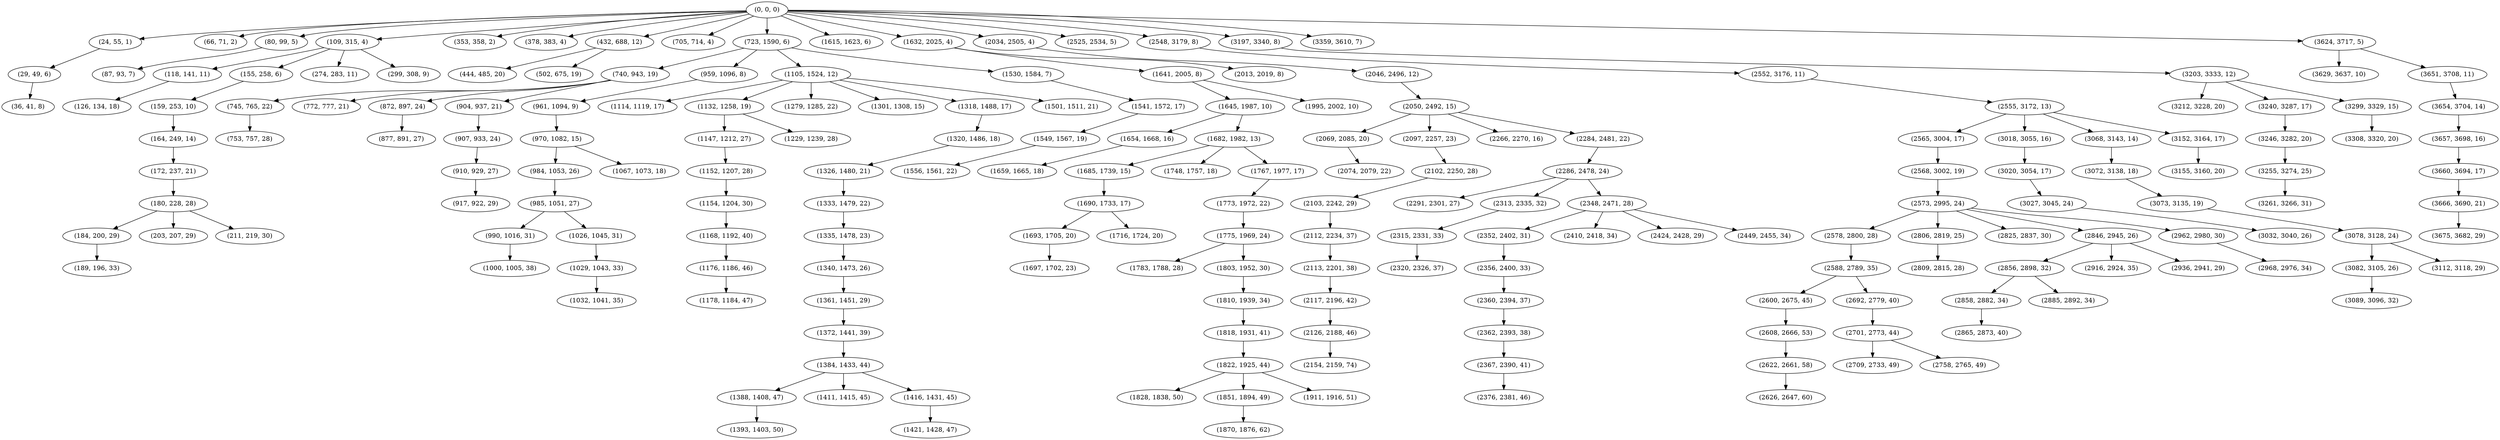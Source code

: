 digraph tree {
    "(0, 0, 0)";
    "(24, 55, 1)";
    "(29, 49, 6)";
    "(36, 41, 8)";
    "(66, 71, 2)";
    "(80, 99, 5)";
    "(87, 93, 7)";
    "(109, 315, 4)";
    "(118, 141, 11)";
    "(126, 134, 18)";
    "(155, 258, 6)";
    "(159, 253, 10)";
    "(164, 249, 14)";
    "(172, 237, 21)";
    "(180, 228, 28)";
    "(184, 200, 29)";
    "(189, 196, 33)";
    "(203, 207, 29)";
    "(211, 219, 30)";
    "(274, 283, 11)";
    "(299, 308, 9)";
    "(353, 358, 2)";
    "(378, 383, 4)";
    "(432, 688, 12)";
    "(444, 485, 20)";
    "(502, 675, 19)";
    "(705, 714, 4)";
    "(723, 1590, 6)";
    "(740, 943, 19)";
    "(745, 765, 22)";
    "(753, 757, 28)";
    "(772, 777, 21)";
    "(872, 897, 24)";
    "(877, 891, 27)";
    "(904, 937, 21)";
    "(907, 933, 24)";
    "(910, 929, 27)";
    "(917, 922, 29)";
    "(959, 1096, 8)";
    "(961, 1094, 9)";
    "(970, 1082, 15)";
    "(984, 1053, 26)";
    "(985, 1051, 27)";
    "(990, 1016, 31)";
    "(1000, 1005, 38)";
    "(1026, 1045, 31)";
    "(1029, 1043, 33)";
    "(1032, 1041, 35)";
    "(1067, 1073, 18)";
    "(1105, 1524, 12)";
    "(1114, 1119, 17)";
    "(1132, 1258, 19)";
    "(1147, 1212, 27)";
    "(1152, 1207, 28)";
    "(1154, 1204, 30)";
    "(1168, 1192, 40)";
    "(1176, 1186, 46)";
    "(1178, 1184, 47)";
    "(1229, 1239, 28)";
    "(1279, 1285, 22)";
    "(1301, 1308, 15)";
    "(1318, 1488, 17)";
    "(1320, 1486, 18)";
    "(1326, 1480, 21)";
    "(1333, 1479, 22)";
    "(1335, 1478, 23)";
    "(1340, 1473, 26)";
    "(1361, 1451, 29)";
    "(1372, 1441, 39)";
    "(1384, 1433, 44)";
    "(1388, 1408, 47)";
    "(1393, 1403, 50)";
    "(1411, 1415, 45)";
    "(1416, 1431, 45)";
    "(1421, 1428, 47)";
    "(1501, 1511, 21)";
    "(1530, 1584, 7)";
    "(1541, 1572, 17)";
    "(1549, 1567, 19)";
    "(1556, 1561, 22)";
    "(1615, 1623, 6)";
    "(1632, 2025, 4)";
    "(1641, 2005, 8)";
    "(1645, 1987, 10)";
    "(1654, 1668, 16)";
    "(1659, 1665, 18)";
    "(1682, 1982, 13)";
    "(1685, 1739, 15)";
    "(1690, 1733, 17)";
    "(1693, 1705, 20)";
    "(1697, 1702, 23)";
    "(1716, 1724, 20)";
    "(1748, 1757, 18)";
    "(1767, 1977, 17)";
    "(1773, 1972, 22)";
    "(1775, 1969, 24)";
    "(1783, 1788, 28)";
    "(1803, 1952, 30)";
    "(1810, 1939, 34)";
    "(1818, 1931, 41)";
    "(1822, 1925, 44)";
    "(1828, 1838, 50)";
    "(1851, 1894, 49)";
    "(1870, 1876, 62)";
    "(1911, 1916, 51)";
    "(1995, 2002, 10)";
    "(2013, 2019, 8)";
    "(2034, 2505, 4)";
    "(2046, 2496, 12)";
    "(2050, 2492, 15)";
    "(2069, 2085, 20)";
    "(2074, 2079, 22)";
    "(2097, 2257, 23)";
    "(2102, 2250, 28)";
    "(2103, 2242, 29)";
    "(2112, 2234, 37)";
    "(2113, 2201, 38)";
    "(2117, 2196, 42)";
    "(2126, 2188, 46)";
    "(2154, 2159, 74)";
    "(2266, 2270, 16)";
    "(2284, 2481, 22)";
    "(2286, 2478, 24)";
    "(2291, 2301, 27)";
    "(2313, 2335, 32)";
    "(2315, 2331, 33)";
    "(2320, 2326, 37)";
    "(2348, 2471, 28)";
    "(2352, 2402, 31)";
    "(2356, 2400, 33)";
    "(2360, 2394, 37)";
    "(2362, 2393, 38)";
    "(2367, 2390, 41)";
    "(2376, 2381, 46)";
    "(2410, 2418, 34)";
    "(2424, 2428, 29)";
    "(2449, 2455, 34)";
    "(2525, 2534, 5)";
    "(2548, 3179, 8)";
    "(2552, 3176, 11)";
    "(2555, 3172, 13)";
    "(2565, 3004, 17)";
    "(2568, 3002, 19)";
    "(2573, 2995, 24)";
    "(2578, 2800, 28)";
    "(2588, 2789, 35)";
    "(2600, 2675, 45)";
    "(2608, 2666, 53)";
    "(2622, 2661, 58)";
    "(2626, 2647, 60)";
    "(2692, 2779, 40)";
    "(2701, 2773, 44)";
    "(2709, 2733, 49)";
    "(2758, 2765, 49)";
    "(2806, 2819, 25)";
    "(2809, 2815, 28)";
    "(2825, 2837, 30)";
    "(2846, 2945, 26)";
    "(2856, 2898, 32)";
    "(2858, 2882, 34)";
    "(2865, 2873, 40)";
    "(2885, 2892, 34)";
    "(2916, 2924, 35)";
    "(2936, 2941, 29)";
    "(2962, 2980, 30)";
    "(2968, 2976, 34)";
    "(3018, 3055, 16)";
    "(3020, 3054, 17)";
    "(3027, 3045, 24)";
    "(3032, 3040, 26)";
    "(3068, 3143, 14)";
    "(3072, 3138, 18)";
    "(3073, 3135, 19)";
    "(3078, 3128, 24)";
    "(3082, 3105, 26)";
    "(3089, 3096, 32)";
    "(3112, 3118, 29)";
    "(3152, 3164, 17)";
    "(3155, 3160, 20)";
    "(3197, 3340, 8)";
    "(3203, 3333, 12)";
    "(3212, 3228, 20)";
    "(3240, 3287, 17)";
    "(3246, 3282, 20)";
    "(3255, 3274, 25)";
    "(3261, 3266, 31)";
    "(3299, 3329, 15)";
    "(3308, 3320, 20)";
    "(3359, 3610, 7)";
    "(3624, 3717, 5)";
    "(3629, 3637, 10)";
    "(3651, 3708, 11)";
    "(3654, 3704, 14)";
    "(3657, 3698, 16)";
    "(3660, 3694, 17)";
    "(3666, 3690, 21)";
    "(3675, 3682, 29)";
    "(0, 0, 0)" -> "(24, 55, 1)";
    "(0, 0, 0)" -> "(66, 71, 2)";
    "(0, 0, 0)" -> "(80, 99, 5)";
    "(0, 0, 0)" -> "(109, 315, 4)";
    "(0, 0, 0)" -> "(353, 358, 2)";
    "(0, 0, 0)" -> "(378, 383, 4)";
    "(0, 0, 0)" -> "(432, 688, 12)";
    "(0, 0, 0)" -> "(705, 714, 4)";
    "(0, 0, 0)" -> "(723, 1590, 6)";
    "(0, 0, 0)" -> "(1615, 1623, 6)";
    "(0, 0, 0)" -> "(1632, 2025, 4)";
    "(0, 0, 0)" -> "(2034, 2505, 4)";
    "(0, 0, 0)" -> "(2525, 2534, 5)";
    "(0, 0, 0)" -> "(2548, 3179, 8)";
    "(0, 0, 0)" -> "(3197, 3340, 8)";
    "(0, 0, 0)" -> "(3359, 3610, 7)";
    "(0, 0, 0)" -> "(3624, 3717, 5)";
    "(24, 55, 1)" -> "(29, 49, 6)";
    "(29, 49, 6)" -> "(36, 41, 8)";
    "(80, 99, 5)" -> "(87, 93, 7)";
    "(109, 315, 4)" -> "(118, 141, 11)";
    "(109, 315, 4)" -> "(155, 258, 6)";
    "(109, 315, 4)" -> "(274, 283, 11)";
    "(109, 315, 4)" -> "(299, 308, 9)";
    "(118, 141, 11)" -> "(126, 134, 18)";
    "(155, 258, 6)" -> "(159, 253, 10)";
    "(159, 253, 10)" -> "(164, 249, 14)";
    "(164, 249, 14)" -> "(172, 237, 21)";
    "(172, 237, 21)" -> "(180, 228, 28)";
    "(180, 228, 28)" -> "(184, 200, 29)";
    "(180, 228, 28)" -> "(203, 207, 29)";
    "(180, 228, 28)" -> "(211, 219, 30)";
    "(184, 200, 29)" -> "(189, 196, 33)";
    "(432, 688, 12)" -> "(444, 485, 20)";
    "(432, 688, 12)" -> "(502, 675, 19)";
    "(723, 1590, 6)" -> "(740, 943, 19)";
    "(723, 1590, 6)" -> "(959, 1096, 8)";
    "(723, 1590, 6)" -> "(1105, 1524, 12)";
    "(723, 1590, 6)" -> "(1530, 1584, 7)";
    "(740, 943, 19)" -> "(745, 765, 22)";
    "(740, 943, 19)" -> "(772, 777, 21)";
    "(740, 943, 19)" -> "(872, 897, 24)";
    "(740, 943, 19)" -> "(904, 937, 21)";
    "(745, 765, 22)" -> "(753, 757, 28)";
    "(872, 897, 24)" -> "(877, 891, 27)";
    "(904, 937, 21)" -> "(907, 933, 24)";
    "(907, 933, 24)" -> "(910, 929, 27)";
    "(910, 929, 27)" -> "(917, 922, 29)";
    "(959, 1096, 8)" -> "(961, 1094, 9)";
    "(961, 1094, 9)" -> "(970, 1082, 15)";
    "(970, 1082, 15)" -> "(984, 1053, 26)";
    "(970, 1082, 15)" -> "(1067, 1073, 18)";
    "(984, 1053, 26)" -> "(985, 1051, 27)";
    "(985, 1051, 27)" -> "(990, 1016, 31)";
    "(985, 1051, 27)" -> "(1026, 1045, 31)";
    "(990, 1016, 31)" -> "(1000, 1005, 38)";
    "(1026, 1045, 31)" -> "(1029, 1043, 33)";
    "(1029, 1043, 33)" -> "(1032, 1041, 35)";
    "(1105, 1524, 12)" -> "(1114, 1119, 17)";
    "(1105, 1524, 12)" -> "(1132, 1258, 19)";
    "(1105, 1524, 12)" -> "(1279, 1285, 22)";
    "(1105, 1524, 12)" -> "(1301, 1308, 15)";
    "(1105, 1524, 12)" -> "(1318, 1488, 17)";
    "(1105, 1524, 12)" -> "(1501, 1511, 21)";
    "(1132, 1258, 19)" -> "(1147, 1212, 27)";
    "(1132, 1258, 19)" -> "(1229, 1239, 28)";
    "(1147, 1212, 27)" -> "(1152, 1207, 28)";
    "(1152, 1207, 28)" -> "(1154, 1204, 30)";
    "(1154, 1204, 30)" -> "(1168, 1192, 40)";
    "(1168, 1192, 40)" -> "(1176, 1186, 46)";
    "(1176, 1186, 46)" -> "(1178, 1184, 47)";
    "(1318, 1488, 17)" -> "(1320, 1486, 18)";
    "(1320, 1486, 18)" -> "(1326, 1480, 21)";
    "(1326, 1480, 21)" -> "(1333, 1479, 22)";
    "(1333, 1479, 22)" -> "(1335, 1478, 23)";
    "(1335, 1478, 23)" -> "(1340, 1473, 26)";
    "(1340, 1473, 26)" -> "(1361, 1451, 29)";
    "(1361, 1451, 29)" -> "(1372, 1441, 39)";
    "(1372, 1441, 39)" -> "(1384, 1433, 44)";
    "(1384, 1433, 44)" -> "(1388, 1408, 47)";
    "(1384, 1433, 44)" -> "(1411, 1415, 45)";
    "(1384, 1433, 44)" -> "(1416, 1431, 45)";
    "(1388, 1408, 47)" -> "(1393, 1403, 50)";
    "(1416, 1431, 45)" -> "(1421, 1428, 47)";
    "(1530, 1584, 7)" -> "(1541, 1572, 17)";
    "(1541, 1572, 17)" -> "(1549, 1567, 19)";
    "(1549, 1567, 19)" -> "(1556, 1561, 22)";
    "(1632, 2025, 4)" -> "(1641, 2005, 8)";
    "(1632, 2025, 4)" -> "(2013, 2019, 8)";
    "(1641, 2005, 8)" -> "(1645, 1987, 10)";
    "(1641, 2005, 8)" -> "(1995, 2002, 10)";
    "(1645, 1987, 10)" -> "(1654, 1668, 16)";
    "(1645, 1987, 10)" -> "(1682, 1982, 13)";
    "(1654, 1668, 16)" -> "(1659, 1665, 18)";
    "(1682, 1982, 13)" -> "(1685, 1739, 15)";
    "(1682, 1982, 13)" -> "(1748, 1757, 18)";
    "(1682, 1982, 13)" -> "(1767, 1977, 17)";
    "(1685, 1739, 15)" -> "(1690, 1733, 17)";
    "(1690, 1733, 17)" -> "(1693, 1705, 20)";
    "(1690, 1733, 17)" -> "(1716, 1724, 20)";
    "(1693, 1705, 20)" -> "(1697, 1702, 23)";
    "(1767, 1977, 17)" -> "(1773, 1972, 22)";
    "(1773, 1972, 22)" -> "(1775, 1969, 24)";
    "(1775, 1969, 24)" -> "(1783, 1788, 28)";
    "(1775, 1969, 24)" -> "(1803, 1952, 30)";
    "(1803, 1952, 30)" -> "(1810, 1939, 34)";
    "(1810, 1939, 34)" -> "(1818, 1931, 41)";
    "(1818, 1931, 41)" -> "(1822, 1925, 44)";
    "(1822, 1925, 44)" -> "(1828, 1838, 50)";
    "(1822, 1925, 44)" -> "(1851, 1894, 49)";
    "(1822, 1925, 44)" -> "(1911, 1916, 51)";
    "(1851, 1894, 49)" -> "(1870, 1876, 62)";
    "(2034, 2505, 4)" -> "(2046, 2496, 12)";
    "(2046, 2496, 12)" -> "(2050, 2492, 15)";
    "(2050, 2492, 15)" -> "(2069, 2085, 20)";
    "(2050, 2492, 15)" -> "(2097, 2257, 23)";
    "(2050, 2492, 15)" -> "(2266, 2270, 16)";
    "(2050, 2492, 15)" -> "(2284, 2481, 22)";
    "(2069, 2085, 20)" -> "(2074, 2079, 22)";
    "(2097, 2257, 23)" -> "(2102, 2250, 28)";
    "(2102, 2250, 28)" -> "(2103, 2242, 29)";
    "(2103, 2242, 29)" -> "(2112, 2234, 37)";
    "(2112, 2234, 37)" -> "(2113, 2201, 38)";
    "(2113, 2201, 38)" -> "(2117, 2196, 42)";
    "(2117, 2196, 42)" -> "(2126, 2188, 46)";
    "(2126, 2188, 46)" -> "(2154, 2159, 74)";
    "(2284, 2481, 22)" -> "(2286, 2478, 24)";
    "(2286, 2478, 24)" -> "(2291, 2301, 27)";
    "(2286, 2478, 24)" -> "(2313, 2335, 32)";
    "(2286, 2478, 24)" -> "(2348, 2471, 28)";
    "(2313, 2335, 32)" -> "(2315, 2331, 33)";
    "(2315, 2331, 33)" -> "(2320, 2326, 37)";
    "(2348, 2471, 28)" -> "(2352, 2402, 31)";
    "(2348, 2471, 28)" -> "(2410, 2418, 34)";
    "(2348, 2471, 28)" -> "(2424, 2428, 29)";
    "(2348, 2471, 28)" -> "(2449, 2455, 34)";
    "(2352, 2402, 31)" -> "(2356, 2400, 33)";
    "(2356, 2400, 33)" -> "(2360, 2394, 37)";
    "(2360, 2394, 37)" -> "(2362, 2393, 38)";
    "(2362, 2393, 38)" -> "(2367, 2390, 41)";
    "(2367, 2390, 41)" -> "(2376, 2381, 46)";
    "(2548, 3179, 8)" -> "(2552, 3176, 11)";
    "(2552, 3176, 11)" -> "(2555, 3172, 13)";
    "(2555, 3172, 13)" -> "(2565, 3004, 17)";
    "(2555, 3172, 13)" -> "(3018, 3055, 16)";
    "(2555, 3172, 13)" -> "(3068, 3143, 14)";
    "(2555, 3172, 13)" -> "(3152, 3164, 17)";
    "(2565, 3004, 17)" -> "(2568, 3002, 19)";
    "(2568, 3002, 19)" -> "(2573, 2995, 24)";
    "(2573, 2995, 24)" -> "(2578, 2800, 28)";
    "(2573, 2995, 24)" -> "(2806, 2819, 25)";
    "(2573, 2995, 24)" -> "(2825, 2837, 30)";
    "(2573, 2995, 24)" -> "(2846, 2945, 26)";
    "(2573, 2995, 24)" -> "(2962, 2980, 30)";
    "(2578, 2800, 28)" -> "(2588, 2789, 35)";
    "(2588, 2789, 35)" -> "(2600, 2675, 45)";
    "(2588, 2789, 35)" -> "(2692, 2779, 40)";
    "(2600, 2675, 45)" -> "(2608, 2666, 53)";
    "(2608, 2666, 53)" -> "(2622, 2661, 58)";
    "(2622, 2661, 58)" -> "(2626, 2647, 60)";
    "(2692, 2779, 40)" -> "(2701, 2773, 44)";
    "(2701, 2773, 44)" -> "(2709, 2733, 49)";
    "(2701, 2773, 44)" -> "(2758, 2765, 49)";
    "(2806, 2819, 25)" -> "(2809, 2815, 28)";
    "(2846, 2945, 26)" -> "(2856, 2898, 32)";
    "(2846, 2945, 26)" -> "(2916, 2924, 35)";
    "(2846, 2945, 26)" -> "(2936, 2941, 29)";
    "(2856, 2898, 32)" -> "(2858, 2882, 34)";
    "(2856, 2898, 32)" -> "(2885, 2892, 34)";
    "(2858, 2882, 34)" -> "(2865, 2873, 40)";
    "(2962, 2980, 30)" -> "(2968, 2976, 34)";
    "(3018, 3055, 16)" -> "(3020, 3054, 17)";
    "(3020, 3054, 17)" -> "(3027, 3045, 24)";
    "(3027, 3045, 24)" -> "(3032, 3040, 26)";
    "(3068, 3143, 14)" -> "(3072, 3138, 18)";
    "(3072, 3138, 18)" -> "(3073, 3135, 19)";
    "(3073, 3135, 19)" -> "(3078, 3128, 24)";
    "(3078, 3128, 24)" -> "(3082, 3105, 26)";
    "(3078, 3128, 24)" -> "(3112, 3118, 29)";
    "(3082, 3105, 26)" -> "(3089, 3096, 32)";
    "(3152, 3164, 17)" -> "(3155, 3160, 20)";
    "(3197, 3340, 8)" -> "(3203, 3333, 12)";
    "(3203, 3333, 12)" -> "(3212, 3228, 20)";
    "(3203, 3333, 12)" -> "(3240, 3287, 17)";
    "(3203, 3333, 12)" -> "(3299, 3329, 15)";
    "(3240, 3287, 17)" -> "(3246, 3282, 20)";
    "(3246, 3282, 20)" -> "(3255, 3274, 25)";
    "(3255, 3274, 25)" -> "(3261, 3266, 31)";
    "(3299, 3329, 15)" -> "(3308, 3320, 20)";
    "(3624, 3717, 5)" -> "(3629, 3637, 10)";
    "(3624, 3717, 5)" -> "(3651, 3708, 11)";
    "(3651, 3708, 11)" -> "(3654, 3704, 14)";
    "(3654, 3704, 14)" -> "(3657, 3698, 16)";
    "(3657, 3698, 16)" -> "(3660, 3694, 17)";
    "(3660, 3694, 17)" -> "(3666, 3690, 21)";
    "(3666, 3690, 21)" -> "(3675, 3682, 29)";
}
